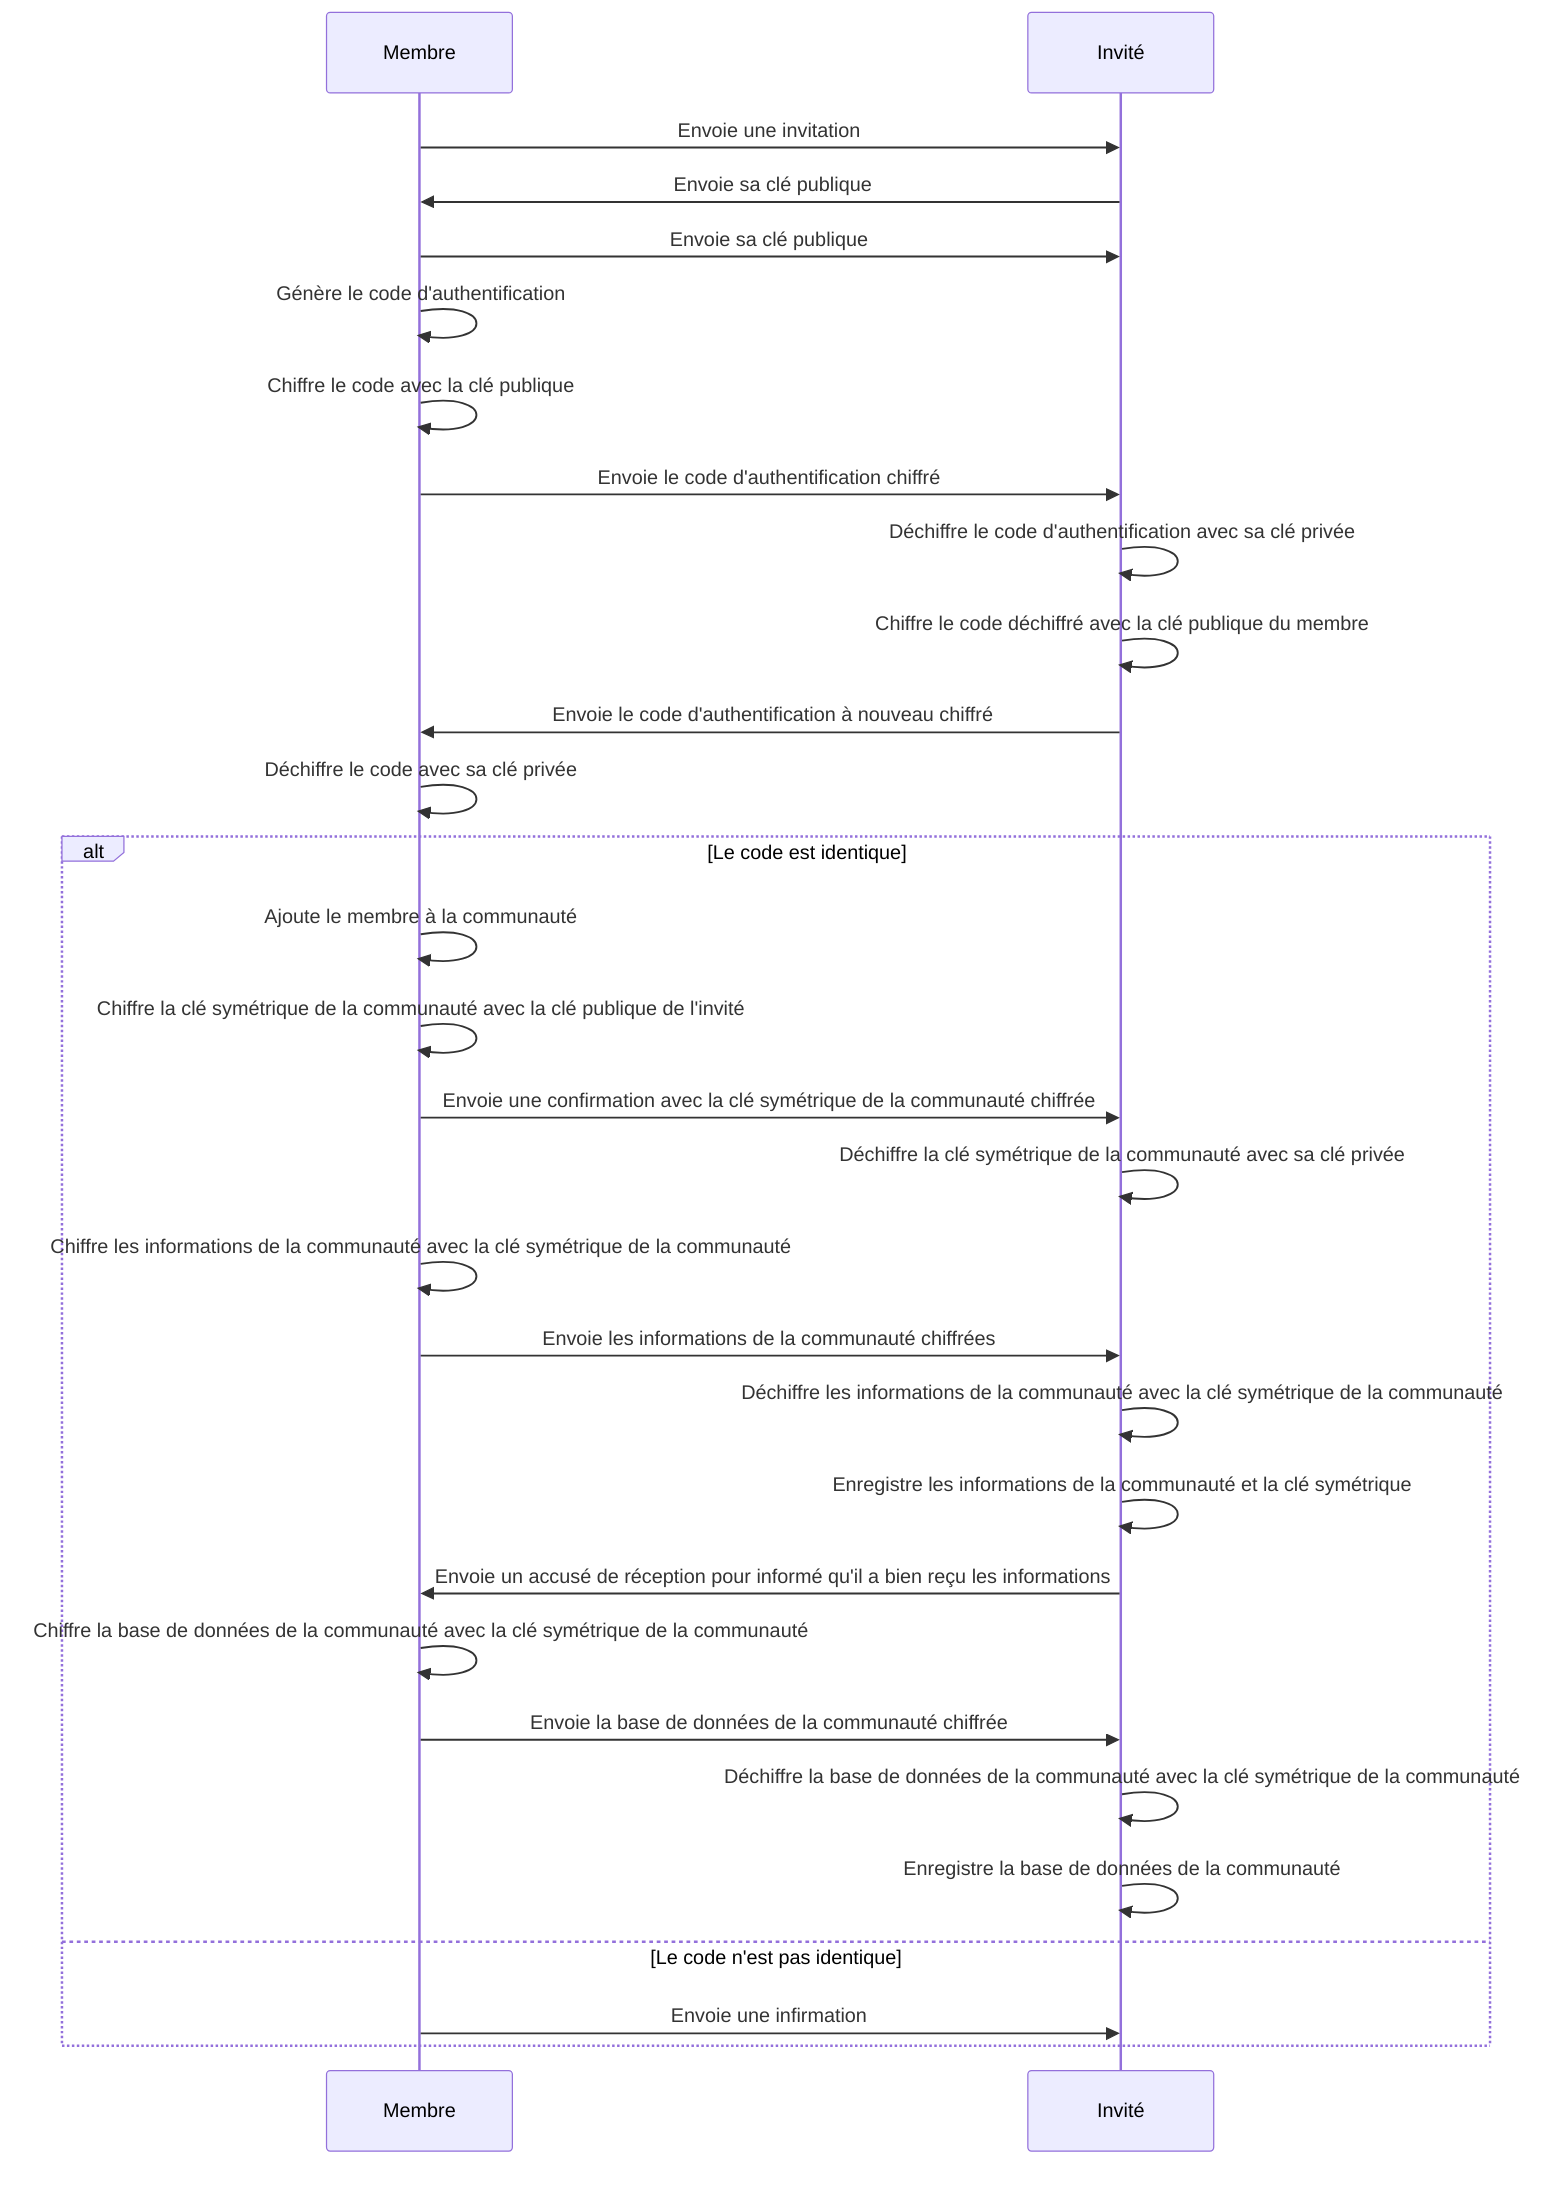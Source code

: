 sequenceDiagram
    participant m as Membre
    participant i as Invité

    m ->> i: Envoie une invitation
    i ->> m: Envoie sa clé publique
    m ->> i: Envoie sa clé publique
    m ->> m: Génère le code d'authentification
    m ->> m: Chiffre le code avec la clé publique
    m ->> i: Envoie le code d'authentification chiffré
    i ->> i: Déchiffre le code d'authentification avec sa clé privée
    i ->> i: Chiffre le code déchiffré avec la clé publique du membre
    i ->> m: Envoie le code d'authentification à nouveau chiffré
    m ->> m: Déchiffre le code avec sa clé privée
    alt Le code est identique
        m ->> m: Ajoute le membre à la communauté
        m ->> m: Chiffre la clé symétrique de la communauté avec la clé publique de l'invité
        m ->> i: Envoie une confirmation avec la clé symétrique de la communauté chiffrée
        i ->> i: Déchiffre la clé symétrique de la communauté avec sa clé privée
        m ->> m: Chiffre les informations de la communauté avec la clé symétrique de la communauté
        m ->> i: Envoie les informations de la communauté chiffrées
        i ->> i: Déchiffre les informations de la communauté avec la clé symétrique de la communauté
        i ->> i: Enregistre les informations de la communauté et la clé symétrique
        i ->> m: Envoie un accusé de réception pour informé qu'il a bien reçu les informations
        m ->> m: Chiffre la base de données de la communauté avec la clé symétrique de la communauté
        m ->> i: Envoie la base de données de la communauté chiffrée
        i ->> i: Déchiffre la base de données de la communauté avec la clé symétrique de la communauté
        i ->> i: Enregistre la base de données de la communauté
    else Le code n'est pas identique
        m ->> i: Envoie une infirmation
    end